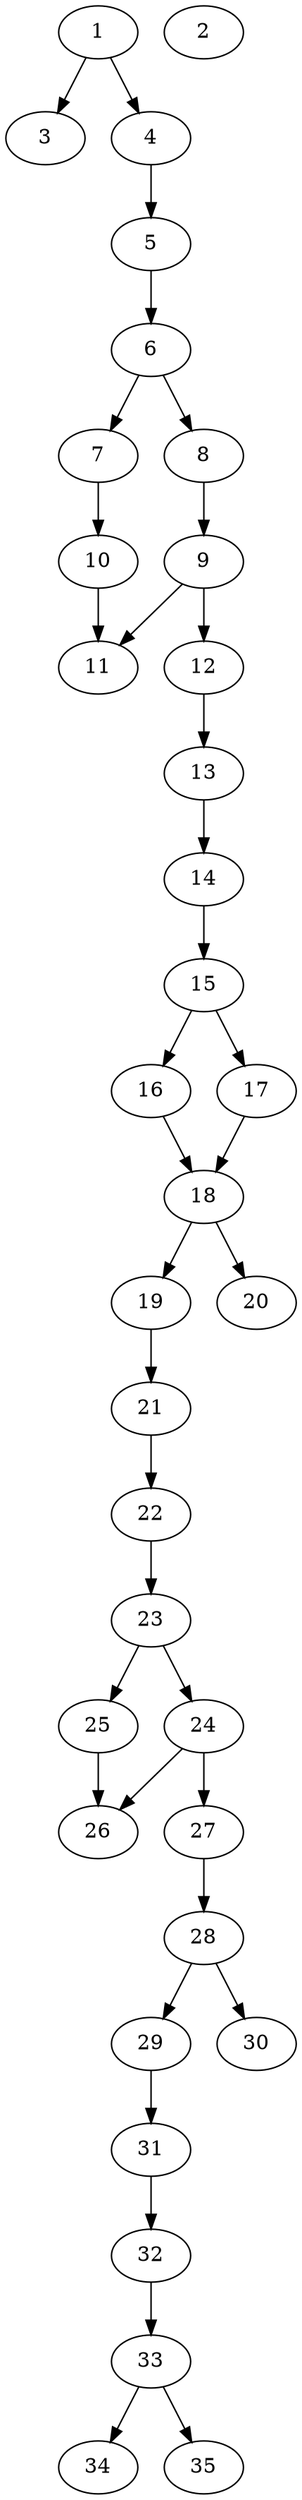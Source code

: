 // DAG automatically generated by daggen at Thu Oct  3 14:05:37 2019
// ./daggen --dot -n 35 --ccr 0.4 --fat 0.3 --regular 0.5 --density 0.6 --mindata 5242880 --maxdata 52428800 
digraph G {
  1 [size="83517440", alpha="0.14", expect_size="33406976"] 
  1 -> 3 [size ="33406976"]
  1 -> 4 [size ="33406976"]
  2 [size="28500480", alpha="0.03", expect_size="11400192"] 
  3 [size="76828160", alpha="0.14", expect_size="30731264"] 
  4 [size="112128000", alpha="0.04", expect_size="44851200"] 
  4 -> 5 [size ="44851200"]
  5 [size="87290880", alpha="0.12", expect_size="34916352"] 
  5 -> 6 [size ="34916352"]
  6 [size="123829760", alpha="0.08", expect_size="49531904"] 
  6 -> 7 [size ="49531904"]
  6 -> 8 [size ="49531904"]
  7 [size="61288960", alpha="0.10", expect_size="24515584"] 
  7 -> 10 [size ="24515584"]
  8 [size="77864960", alpha="0.05", expect_size="31145984"] 
  8 -> 9 [size ="31145984"]
  9 [size="28288000", alpha="0.16", expect_size="11315200"] 
  9 -> 11 [size ="11315200"]
  9 -> 12 [size ="11315200"]
  10 [size="76961280", alpha="0.19", expect_size="30784512"] 
  10 -> 11 [size ="30784512"]
  11 [size="18969600", alpha="0.12", expect_size="7587840"] 
  12 [size="103680000", alpha="0.00", expect_size="41472000"] 
  12 -> 13 [size ="41472000"]
  13 [size="122849280", alpha="0.05", expect_size="49139712"] 
  13 -> 14 [size ="49139712"]
  14 [size="85496320", alpha="0.11", expect_size="34198528"] 
  14 -> 15 [size ="34198528"]
  15 [size="107832320", alpha="0.15", expect_size="43132928"] 
  15 -> 16 [size ="43132928"]
  15 -> 17 [size ="43132928"]
  16 [size="61775360", alpha="0.00", expect_size="24710144"] 
  16 -> 18 [size ="24710144"]
  17 [size="109050880", alpha="0.05", expect_size="43620352"] 
  17 -> 18 [size ="43620352"]
  18 [size="52646400", alpha="0.16", expect_size="21058560"] 
  18 -> 19 [size ="21058560"]
  18 -> 20 [size ="21058560"]
  19 [size="84385280", alpha="0.15", expect_size="33754112"] 
  19 -> 21 [size ="33754112"]
  20 [size="62382080", alpha="0.16", expect_size="24952832"] 
  21 [size="55073280", alpha="0.08", expect_size="22029312"] 
  21 -> 22 [size ="22029312"]
  22 [size="123888640", alpha="0.03", expect_size="49555456"] 
  22 -> 23 [size ="49555456"]
  23 [size="126016000", alpha="0.09", expect_size="50406400"] 
  23 -> 24 [size ="50406400"]
  23 -> 25 [size ="50406400"]
  24 [size="36131840", alpha="0.12", expect_size="14452736"] 
  24 -> 26 [size ="14452736"]
  24 -> 27 [size ="14452736"]
  25 [size="101900800", alpha="0.07", expect_size="40760320"] 
  25 -> 26 [size ="40760320"]
  26 [size="73059840", alpha="0.01", expect_size="29223936"] 
  27 [size="74736640", alpha="0.03", expect_size="29894656"] 
  27 -> 28 [size ="29894656"]
  28 [size="102937600", alpha="0.16", expect_size="41175040"] 
  28 -> 29 [size ="41175040"]
  28 -> 30 [size ="41175040"]
  29 [size="78417920", alpha="0.11", expect_size="31367168"] 
  29 -> 31 [size ="31367168"]
  30 [size="51409920", alpha="0.18", expect_size="20563968"] 
  31 [size="26928640", alpha="0.05", expect_size="10771456"] 
  31 -> 32 [size ="10771456"]
  32 [size="75386880", alpha="0.08", expect_size="30154752"] 
  32 -> 33 [size ="30154752"]
  33 [size="94213120", alpha="0.10", expect_size="37685248"] 
  33 -> 34 [size ="37685248"]
  33 -> 35 [size ="37685248"]
  34 [size="29168640", alpha="0.03", expect_size="11667456"] 
  35 [size="97233920", alpha="0.13", expect_size="38893568"] 
}
